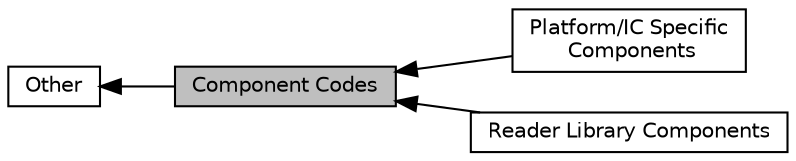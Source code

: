 digraph "Component Codes"
{
  edge [fontname="Helvetica",fontsize="10",labelfontname="Helvetica",labelfontsize="10"];
  node [fontname="Helvetica",fontsize="10",shape=record];
  rankdir=LR;
  Node0 [label="Component Codes",height=0.2,width=0.4,color="black", fillcolor="grey75", style="filled", fontcolor="black"];
  Node3 [label="Platform/IC Specific\l Components",height=0.2,width=0.4,color="black", fillcolor="white", style="filled",URL="$d4/d1c/group__ph_comp_codes_i_c.html",tooltip="IDs/Codes of Platform/IC Specific Components. "];
  Node1 [label="Other",height=0.2,width=0.4,color="black", fillcolor="white", style="filled",URL="$d5/d86/group__grp__others.html"];
  Node2 [label="Reader Library Components",height=0.2,width=0.4,color="black", fillcolor="white", style="filled",URL="$de/d44/group__ph_comp_codes.html",tooltip="IDs/Codes of NxpNfcLib Components. "];
  Node1->Node0 [shape=plaintext, dir="back", style="solid"];
  Node0->Node2 [shape=plaintext, dir="back", style="solid"];
  Node0->Node3 [shape=plaintext, dir="back", style="solid"];
}
